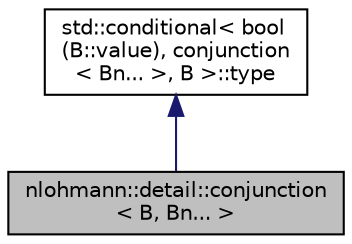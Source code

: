 digraph "nlohmann::detail::conjunction&lt; B, Bn... &gt;"
{
 // LATEX_PDF_SIZE
  edge [fontname="Helvetica",fontsize="10",labelfontname="Helvetica",labelfontsize="10"];
  node [fontname="Helvetica",fontsize="10",shape=record];
  Node1 [label="nlohmann::detail::conjunction\l\< B, Bn... \>",height=0.2,width=0.4,color="black", fillcolor="grey75", style="filled", fontcolor="black",tooltip=" "];
  Node2 -> Node1 [dir="back",color="midnightblue",fontsize="10",style="solid",fontname="Helvetica"];
  Node2 [label="std::conditional\< bool\l(B::value), conjunction\l\< Bn... \>, B \>::type",height=0.2,width=0.4,color="black", fillcolor="white", style="filled",tooltip=" "];
}
